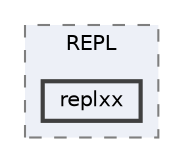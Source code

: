 digraph "/Users/fola/Documents/ArkScript/Ark/include/Ark/REPL/replxx"
{
 // INTERACTIVE_SVG=YES
 // LATEX_PDF_SIZE
  bgcolor="transparent";
  edge [fontname=Helvetica,fontsize=10,labelfontname=Helvetica,labelfontsize=10];
  node [fontname=Helvetica,fontsize=10,shape=box,height=0.2,width=0.4];
  compound=true
  subgraph clusterdir_fcfe4316a8cc31a1cf70428f9403b478 {
    graph [ bgcolor="#edf0f7", pencolor="grey50", label="REPL", fontname=Helvetica,fontsize=10 style="filled,dashed", URL="dir_fcfe4316a8cc31a1cf70428f9403b478.html",tooltip=""]
  dir_3432122435c16fd6f9b248185b009ab6 [label="replxx", fillcolor="#edf0f7", color="grey25", style="filled,bold", URL="dir_3432122435c16fd6f9b248185b009ab6.html",tooltip=""];
  }
}
